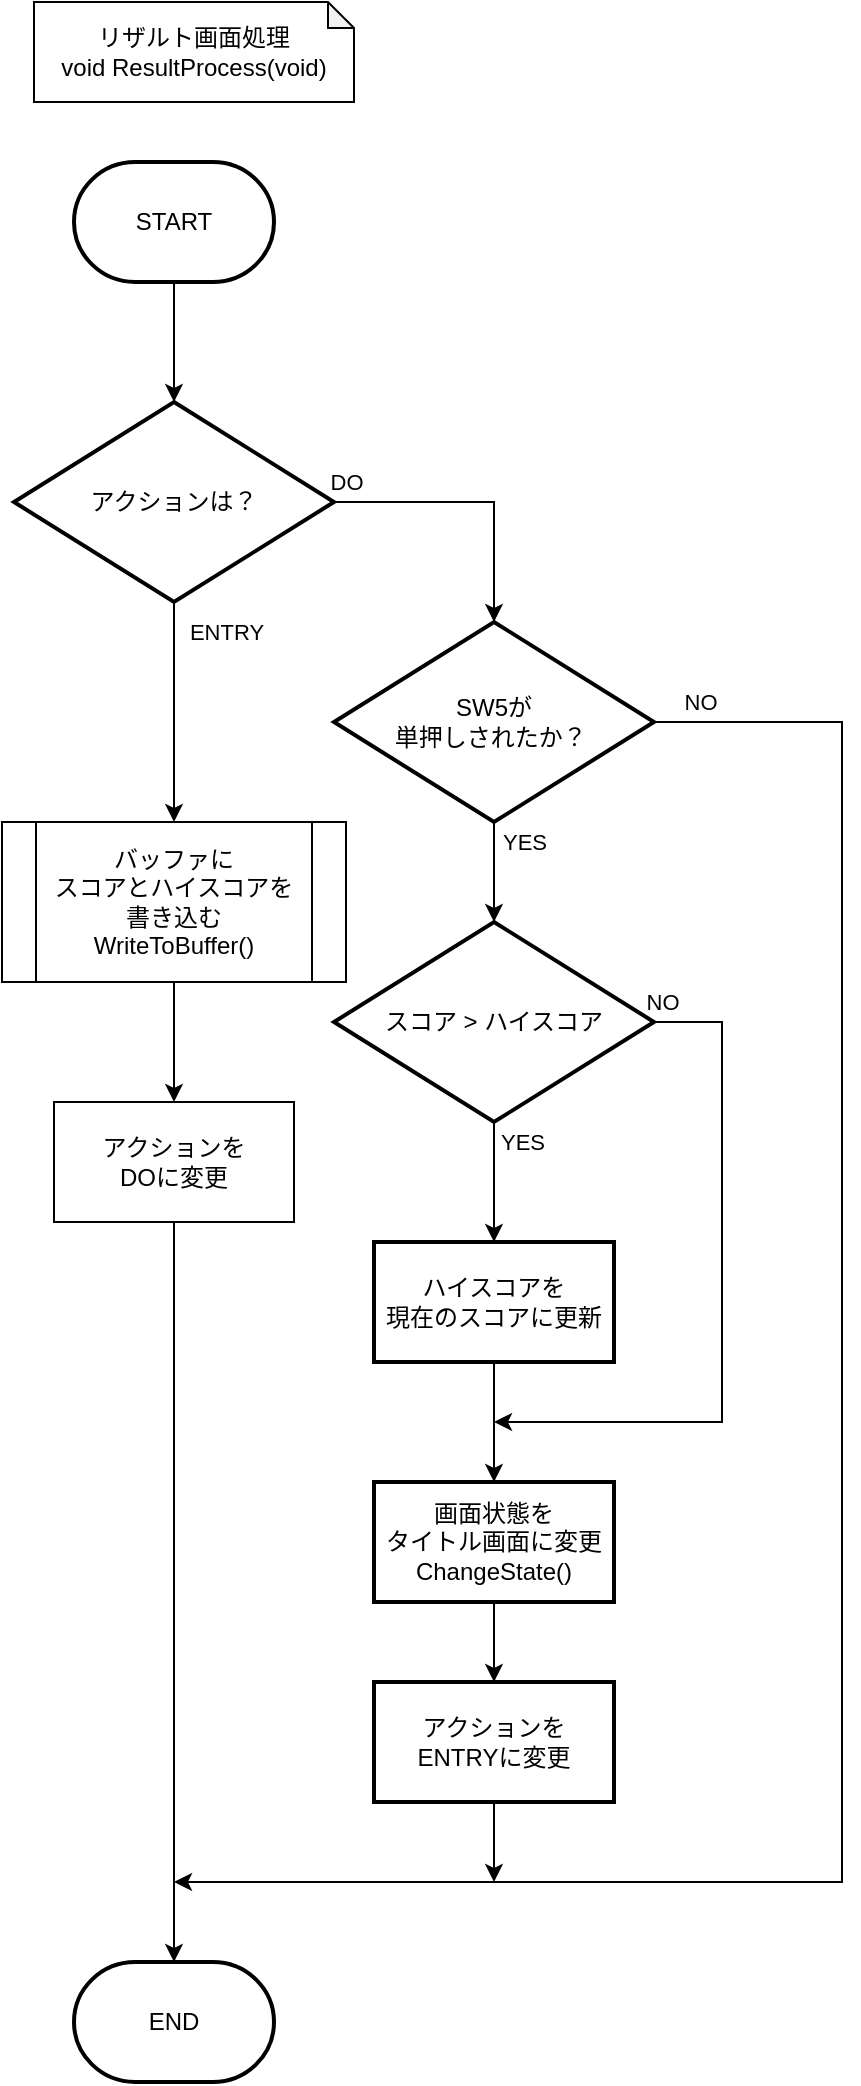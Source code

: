 <mxfile version="13.5.1" type="device"><diagram id="oQ84SIL2vPooCTDEfAfo" name="リザルト画面"><mxGraphModel dx="-3" dy="956" grid="1" gridSize="10" guides="1" tooltips="1" connect="1" arrows="1" fold="1" page="1" pageScale="1" pageWidth="827" pageHeight="1169" math="0" shadow="0"><root><mxCell id="rS78lDXzFDFPlvf5u56l-0"/><mxCell id="rS78lDXzFDFPlvf5u56l-1" parent="rS78lDXzFDFPlvf5u56l-0"/><mxCell id="qVVodqcKiHTq1CyUcEps-7" value="リザルト画面処理&lt;br&gt;void ResultProcess(void)" style="shape=note;whiteSpace=wrap;html=1;backgroundOutline=1;darkOpacity=0.05;size=13;" parent="rS78lDXzFDFPlvf5u56l-1" vertex="1"><mxGeometry x="1044" y="65" width="160" height="50" as="geometry"/></mxCell><mxCell id="016c0aWavP0OXvxmLfyK-0" value="" style="edgeStyle=orthogonalEdgeStyle;rounded=0;orthogonalLoop=1;jettySize=auto;html=1;" parent="rS78lDXzFDFPlvf5u56l-1" source="016c0aWavP0OXvxmLfyK-1" target="016c0aWavP0OXvxmLfyK-3" edge="1"><mxGeometry relative="1" as="geometry"/></mxCell><mxCell id="016c0aWavP0OXvxmLfyK-1" value="START" style="strokeWidth=2;html=1;shape=mxgraph.flowchart.terminator;whiteSpace=wrap;" parent="rS78lDXzFDFPlvf5u56l-1" vertex="1"><mxGeometry x="1064" y="145" width="100" height="60" as="geometry"/></mxCell><mxCell id="016c0aWavP0OXvxmLfyK-11" value="DO" style="edgeStyle=orthogonalEdgeStyle;rounded=0;orthogonalLoop=1;jettySize=auto;html=1;exitX=1;exitY=0.5;exitDx=0;exitDy=0;exitPerimeter=0;entryX=0.5;entryY=0;entryDx=0;entryDy=0;entryPerimeter=0;" parent="rS78lDXzFDFPlvf5u56l-1" source="016c0aWavP0OXvxmLfyK-3" target="016c0aWavP0OXvxmLfyK-9" edge="1"><mxGeometry x="-0.914" y="10" relative="1" as="geometry"><mxPoint x="1373" y="515" as="targetPoint"/><mxPoint as="offset"/></mxGeometry></mxCell><mxCell id="016c0aWavP0OXvxmLfyK-12" value="DO" style="edgeLabel;html=1;align=center;verticalAlign=middle;resizable=0;points=[];" parent="016c0aWavP0OXvxmLfyK-11" vertex="1" connectable="0"><mxGeometry x="-0.055" y="-27" relative="1" as="geometry"><mxPoint x="-142" y="-10" as="offset"/></mxGeometry></mxCell><mxCell id="XIVQ0NRaGOW3GPAKBc49-1" value="" style="edgeStyle=orthogonalEdgeStyle;rounded=0;orthogonalLoop=1;jettySize=auto;html=1;" edge="1" parent="rS78lDXzFDFPlvf5u56l-1" source="016c0aWavP0OXvxmLfyK-3" target="XIVQ0NRaGOW3GPAKBc49-0"><mxGeometry relative="1" as="geometry"/></mxCell><mxCell id="016c0aWavP0OXvxmLfyK-3" value="アクションは？" style="strokeWidth=2;html=1;shape=mxgraph.flowchart.decision;whiteSpace=wrap;" parent="rS78lDXzFDFPlvf5u56l-1" vertex="1"><mxGeometry x="1034" y="265" width="160" height="100" as="geometry"/></mxCell><mxCell id="016c0aWavP0OXvxmLfyK-6" value="END" style="strokeWidth=2;html=1;shape=mxgraph.flowchart.terminator;whiteSpace=wrap;" parent="rS78lDXzFDFPlvf5u56l-1" vertex="1"><mxGeometry x="1064" y="1045" width="100" height="60" as="geometry"/></mxCell><mxCell id="016c0aWavP0OXvxmLfyK-7" value="YES" style="edgeStyle=orthogonalEdgeStyle;rounded=0;orthogonalLoop=1;jettySize=auto;html=1;" parent="rS78lDXzFDFPlvf5u56l-1" source="016c0aWavP0OXvxmLfyK-9" edge="1"><mxGeometry x="-0.6" y="15" relative="1" as="geometry"><mxPoint as="offset"/><mxPoint x="1274" y="525" as="targetPoint"/></mxGeometry></mxCell><mxCell id="016c0aWavP0OXvxmLfyK-8" value="NO" style="edgeStyle=orthogonalEdgeStyle;rounded=0;orthogonalLoop=1;jettySize=auto;html=1;exitX=1;exitY=0.5;exitDx=0;exitDy=0;exitPerimeter=0;" parent="rS78lDXzFDFPlvf5u56l-1" source="016c0aWavP0OXvxmLfyK-9" edge="1"><mxGeometry x="-0.955" y="10" relative="1" as="geometry"><mxPoint x="1114" y="1005" as="targetPoint"/><Array as="points"><mxPoint x="1448" y="425"/><mxPoint x="1448" y="1005"/></Array><mxPoint as="offset"/></mxGeometry></mxCell><mxCell id="016c0aWavP0OXvxmLfyK-9" value="SW5が&lt;br&gt;単押しされたか？&amp;nbsp;" style="strokeWidth=2;html=1;shape=mxgraph.flowchart.decision;whiteSpace=wrap;" parent="rS78lDXzFDFPlvf5u56l-1" vertex="1"><mxGeometry x="1194" y="375" width="160" height="100" as="geometry"/></mxCell><mxCell id="016c0aWavP0OXvxmLfyK-14" value="ENTRY" style="edgeStyle=orthogonalEdgeStyle;rounded=0;orthogonalLoop=1;jettySize=auto;html=1;entryX=0.5;entryY=0;entryDx=0;entryDy=0;exitX=0.5;exitY=1;exitDx=0;exitDy=0;" parent="rS78lDXzFDFPlvf5u56l-1" source="XIVQ0NRaGOW3GPAKBc49-0" target="016c0aWavP0OXvxmLfyK-15" edge="1"><mxGeometry x="-1" y="177" relative="1" as="geometry"><mxPoint x="1114" y="435" as="targetPoint"/><mxPoint x="1114" y="560" as="sourcePoint"/><mxPoint x="-151" y="-175" as="offset"/></mxGeometry></mxCell><mxCell id="016c0aWavP0OXvxmLfyK-17" style="edgeStyle=orthogonalEdgeStyle;rounded=0;orthogonalLoop=1;jettySize=auto;html=1;exitX=0.5;exitY=1;exitDx=0;exitDy=0;entryX=0.5;entryY=0;entryDx=0;entryDy=0;entryPerimeter=0;" parent="rS78lDXzFDFPlvf5u56l-1" source="016c0aWavP0OXvxmLfyK-15" target="016c0aWavP0OXvxmLfyK-6" edge="1"><mxGeometry relative="1" as="geometry"/></mxCell><mxCell id="016c0aWavP0OXvxmLfyK-15" value="アクションを&lt;br&gt;DOに変更" style="whiteSpace=wrap;html=1;" parent="rS78lDXzFDFPlvf5u56l-1" vertex="1"><mxGeometry x="1054" y="615" width="120" height="60" as="geometry"/></mxCell><mxCell id="PxtiQ8MTOxBjAVXHNy_k-0" value="" style="edgeStyle=orthogonalEdgeStyle;rounded=0;orthogonalLoop=1;jettySize=auto;html=1;" parent="rS78lDXzFDFPlvf5u56l-1" source="PxtiQ8MTOxBjAVXHNy_k-1" target="PxtiQ8MTOxBjAVXHNy_k-3" edge="1"><mxGeometry relative="1" as="geometry"/></mxCell><mxCell id="PxtiQ8MTOxBjAVXHNy_k-1" value="画面状態を&lt;br&gt;タイトル画面に変更&lt;br&gt;ChangeState()" style="whiteSpace=wrap;html=1;strokeWidth=2;" parent="rS78lDXzFDFPlvf5u56l-1" vertex="1"><mxGeometry x="1214" y="805" width="120" height="60" as="geometry"/></mxCell><mxCell id="PxtiQ8MTOxBjAVXHNy_k-2" style="edgeStyle=orthogonalEdgeStyle;rounded=0;orthogonalLoop=1;jettySize=auto;html=1;exitX=0.5;exitY=1;exitDx=0;exitDy=0;strokeWidth=1;" parent="rS78lDXzFDFPlvf5u56l-1" source="PxtiQ8MTOxBjAVXHNy_k-3" edge="1"><mxGeometry relative="1" as="geometry"><mxPoint x="1274" y="1005" as="targetPoint"/><Array as="points"><mxPoint x="1274" y="995"/><mxPoint x="1274" y="995"/></Array></mxGeometry></mxCell><mxCell id="PxtiQ8MTOxBjAVXHNy_k-3" value="アクションを&lt;br&gt;ENTRYに変更" style="whiteSpace=wrap;html=1;strokeWidth=2;" parent="rS78lDXzFDFPlvf5u56l-1" vertex="1"><mxGeometry x="1214" y="905" width="120" height="60" as="geometry"/></mxCell><mxCell id="PxtiQ8MTOxBjAVXHNy_k-6" value="YES" style="edgeStyle=orthogonalEdgeStyle;rounded=0;orthogonalLoop=1;jettySize=auto;html=1;" parent="rS78lDXzFDFPlvf5u56l-1" source="PxtiQ8MTOxBjAVXHNy_k-4" target="PxtiQ8MTOxBjAVXHNy_k-5" edge="1"><mxGeometry x="-0.667" y="14" relative="1" as="geometry"><mxPoint as="offset"/></mxGeometry></mxCell><mxCell id="PxtiQ8MTOxBjAVXHNy_k-8" value="NO" style="edgeStyle=orthogonalEdgeStyle;rounded=0;orthogonalLoop=1;jettySize=auto;html=1;exitX=1;exitY=0.5;exitDx=0;exitDy=0;exitPerimeter=0;" parent="rS78lDXzFDFPlvf5u56l-1" source="PxtiQ8MTOxBjAVXHNy_k-4" edge="1"><mxGeometry x="-0.978" y="10" relative="1" as="geometry"><mxPoint x="1274" y="775" as="targetPoint"/><Array as="points"><mxPoint x="1388" y="575"/><mxPoint x="1388" y="775"/></Array><mxPoint as="offset"/></mxGeometry></mxCell><mxCell id="PxtiQ8MTOxBjAVXHNy_k-4" value="スコア &amp;gt; ハイスコア" style="strokeWidth=2;html=1;shape=mxgraph.flowchart.decision;whiteSpace=wrap;" parent="rS78lDXzFDFPlvf5u56l-1" vertex="1"><mxGeometry x="1194" y="525" width="160" height="100" as="geometry"/></mxCell><mxCell id="PxtiQ8MTOxBjAVXHNy_k-7" value="" style="edgeStyle=orthogonalEdgeStyle;rounded=0;orthogonalLoop=1;jettySize=auto;html=1;" parent="rS78lDXzFDFPlvf5u56l-1" source="PxtiQ8MTOxBjAVXHNy_k-5" target="PxtiQ8MTOxBjAVXHNy_k-1" edge="1"><mxGeometry relative="1" as="geometry"/></mxCell><mxCell id="PxtiQ8MTOxBjAVXHNy_k-5" value="ハイスコアを&lt;br&gt;現在のスコアに更新" style="whiteSpace=wrap;html=1;strokeWidth=2;" parent="rS78lDXzFDFPlvf5u56l-1" vertex="1"><mxGeometry x="1214" y="685" width="120" height="60" as="geometry"/></mxCell><mxCell id="XIVQ0NRaGOW3GPAKBc49-0" value="バッファに&lt;br&gt;スコアとハイスコアを&lt;br&gt;書き込む&lt;br&gt;WriteToBuffer()" style="shape=process;whiteSpace=wrap;html=1;backgroundOutline=1;" vertex="1" parent="rS78lDXzFDFPlvf5u56l-1"><mxGeometry x="1028" y="475" width="172" height="80" as="geometry"/></mxCell></root></mxGraphModel></diagram></mxfile>
